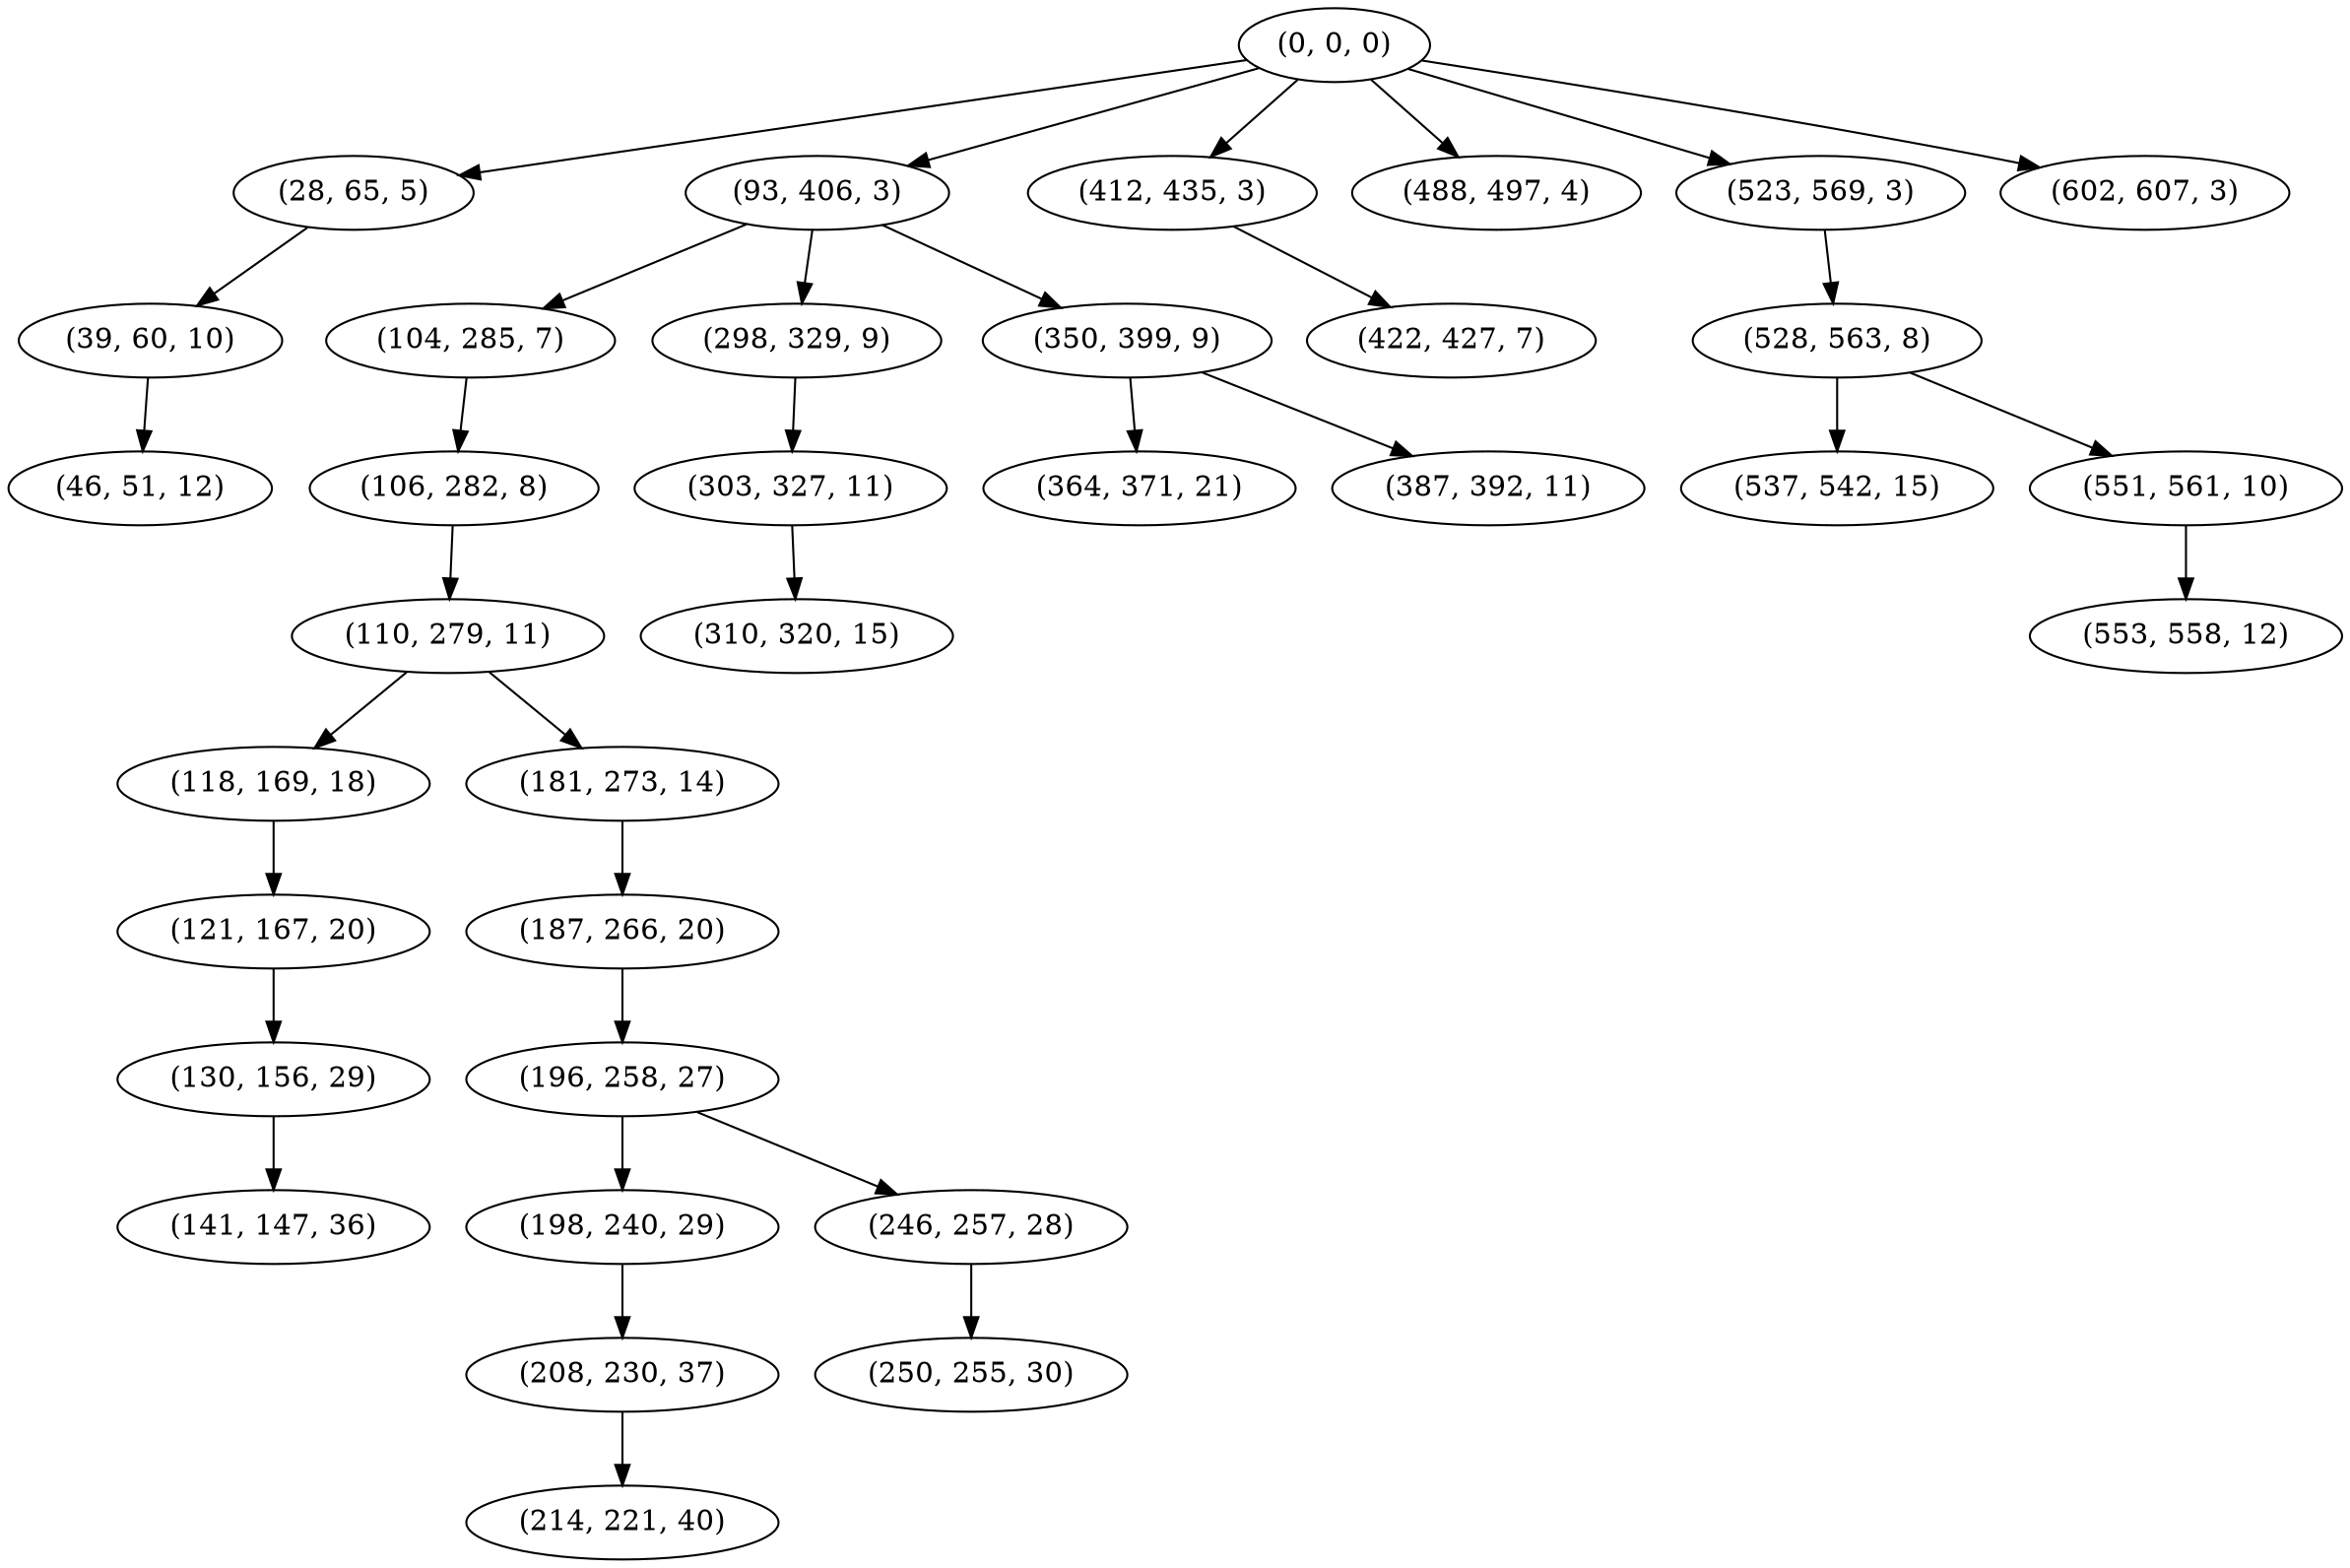 digraph tree {
    "(0, 0, 0)";
    "(28, 65, 5)";
    "(39, 60, 10)";
    "(46, 51, 12)";
    "(93, 406, 3)";
    "(104, 285, 7)";
    "(106, 282, 8)";
    "(110, 279, 11)";
    "(118, 169, 18)";
    "(121, 167, 20)";
    "(130, 156, 29)";
    "(141, 147, 36)";
    "(181, 273, 14)";
    "(187, 266, 20)";
    "(196, 258, 27)";
    "(198, 240, 29)";
    "(208, 230, 37)";
    "(214, 221, 40)";
    "(246, 257, 28)";
    "(250, 255, 30)";
    "(298, 329, 9)";
    "(303, 327, 11)";
    "(310, 320, 15)";
    "(350, 399, 9)";
    "(364, 371, 21)";
    "(387, 392, 11)";
    "(412, 435, 3)";
    "(422, 427, 7)";
    "(488, 497, 4)";
    "(523, 569, 3)";
    "(528, 563, 8)";
    "(537, 542, 15)";
    "(551, 561, 10)";
    "(553, 558, 12)";
    "(602, 607, 3)";
    "(0, 0, 0)" -> "(28, 65, 5)";
    "(0, 0, 0)" -> "(93, 406, 3)";
    "(0, 0, 0)" -> "(412, 435, 3)";
    "(0, 0, 0)" -> "(488, 497, 4)";
    "(0, 0, 0)" -> "(523, 569, 3)";
    "(0, 0, 0)" -> "(602, 607, 3)";
    "(28, 65, 5)" -> "(39, 60, 10)";
    "(39, 60, 10)" -> "(46, 51, 12)";
    "(93, 406, 3)" -> "(104, 285, 7)";
    "(93, 406, 3)" -> "(298, 329, 9)";
    "(93, 406, 3)" -> "(350, 399, 9)";
    "(104, 285, 7)" -> "(106, 282, 8)";
    "(106, 282, 8)" -> "(110, 279, 11)";
    "(110, 279, 11)" -> "(118, 169, 18)";
    "(110, 279, 11)" -> "(181, 273, 14)";
    "(118, 169, 18)" -> "(121, 167, 20)";
    "(121, 167, 20)" -> "(130, 156, 29)";
    "(130, 156, 29)" -> "(141, 147, 36)";
    "(181, 273, 14)" -> "(187, 266, 20)";
    "(187, 266, 20)" -> "(196, 258, 27)";
    "(196, 258, 27)" -> "(198, 240, 29)";
    "(196, 258, 27)" -> "(246, 257, 28)";
    "(198, 240, 29)" -> "(208, 230, 37)";
    "(208, 230, 37)" -> "(214, 221, 40)";
    "(246, 257, 28)" -> "(250, 255, 30)";
    "(298, 329, 9)" -> "(303, 327, 11)";
    "(303, 327, 11)" -> "(310, 320, 15)";
    "(350, 399, 9)" -> "(364, 371, 21)";
    "(350, 399, 9)" -> "(387, 392, 11)";
    "(412, 435, 3)" -> "(422, 427, 7)";
    "(523, 569, 3)" -> "(528, 563, 8)";
    "(528, 563, 8)" -> "(537, 542, 15)";
    "(528, 563, 8)" -> "(551, 561, 10)";
    "(551, 561, 10)" -> "(553, 558, 12)";
}
